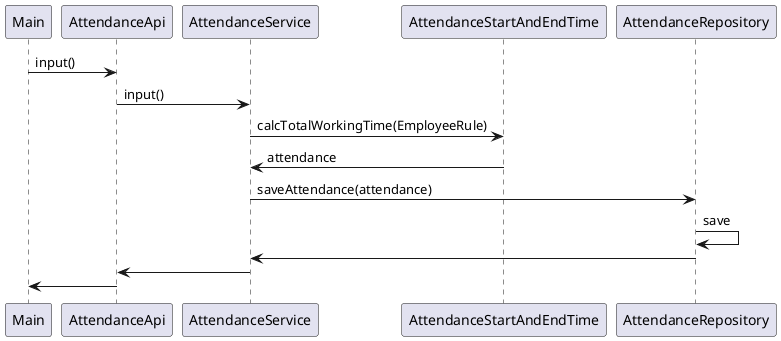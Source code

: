 @startuml 勤怠入力シーケンス図
Main -> AttendanceApi: input()
AttendanceApi -> AttendanceService: input()

AttendanceService -> AttendanceStartAndEndTime: calcTotalWorkingTime(EmployeeRule)
AttendanceStartAndEndTime -> AttendanceService: attendance

AttendanceService -> AttendanceRepository: saveAttendance(attendance)
AttendanceRepository -> AttendanceRepository: save
AttendanceRepository -> AttendanceService

AttendanceService -> AttendanceApi
AttendanceApi -> Main
@enduml